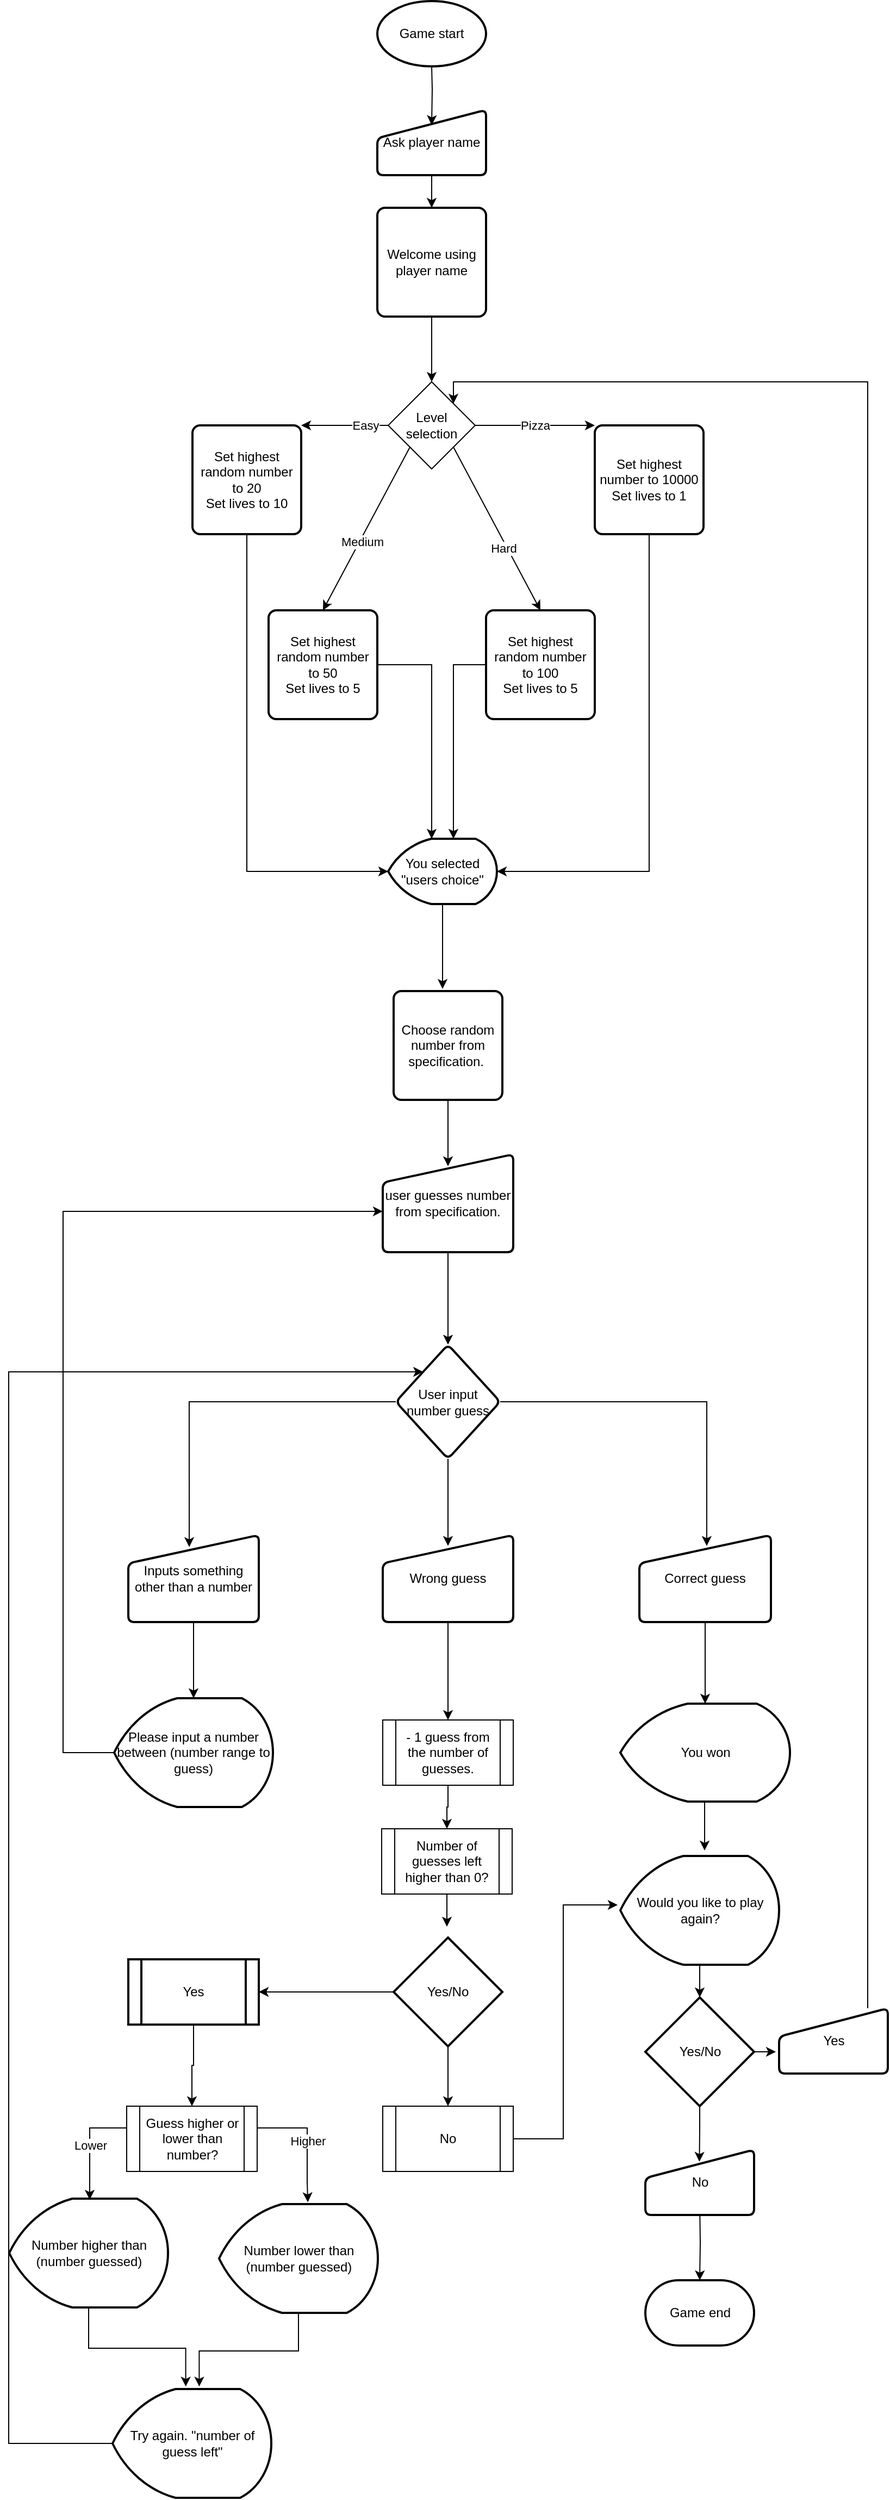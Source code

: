 <mxfile version="21.5.0" type="github">
  <diagram id="C5RBs43oDa-KdzZeNtuy" name="Page-1">
    <mxGraphModel dx="1366" dy="728" grid="1" gridSize="10" guides="1" tooltips="1" connect="1" arrows="1" fold="1" page="1" pageScale="1" pageWidth="827" pageHeight="1169" math="0" shadow="0">
      <root>
        <mxCell id="WIyWlLk6GJQsqaUBKTNV-0" />
        <mxCell id="WIyWlLk6GJQsqaUBKTNV-1" parent="WIyWlLk6GJQsqaUBKTNV-0" />
        <mxCell id="ytRLz0EtF9h6s9q6uNTN-12" value="Level selection" style="rhombus;whiteSpace=wrap;html=1;" parent="WIyWlLk6GJQsqaUBKTNV-1" vertex="1">
          <mxGeometry x="359" y="380" width="80" height="80" as="geometry" />
        </mxCell>
        <mxCell id="ytRLz0EtF9h6s9q6uNTN-19" value="" style="endArrow=classic;html=1;rounded=0;entryX=0.5;entryY=0;entryDx=0;entryDy=0;exitX=0;exitY=1;exitDx=0;exitDy=0;" parent="WIyWlLk6GJQsqaUBKTNV-1" source="ytRLz0EtF9h6s9q6uNTN-12" edge="1">
          <mxGeometry width="50" height="50" relative="1" as="geometry">
            <mxPoint x="579" y="240" as="sourcePoint" />
            <mxPoint x="299" y="590" as="targetPoint" />
          </mxGeometry>
        </mxCell>
        <mxCell id="ytRLz0EtF9h6s9q6uNTN-27" value="Medium" style="edgeLabel;html=1;align=center;verticalAlign=middle;resizable=0;points=[];" parent="ytRLz0EtF9h6s9q6uNTN-19" vertex="1" connectable="0">
          <mxGeometry x="0.147" y="2" relative="1" as="geometry">
            <mxPoint as="offset" />
          </mxGeometry>
        </mxCell>
        <mxCell id="ytRLz0EtF9h6s9q6uNTN-20" value="Pizza" style="endArrow=classic;html=1;rounded=0;exitX=1;exitY=0.5;exitDx=0;exitDy=0;entryX=0;entryY=0;entryDx=0;entryDy=0;" parent="WIyWlLk6GJQsqaUBKTNV-1" source="ytRLz0EtF9h6s9q6uNTN-12" edge="1" target="YSV1aVPESq65o2m4jmxX-15">
          <mxGeometry width="50" height="50" relative="1" as="geometry">
            <mxPoint x="579" y="240" as="sourcePoint" />
            <mxPoint x="540" y="420" as="targetPoint" />
          </mxGeometry>
        </mxCell>
        <mxCell id="ytRLz0EtF9h6s9q6uNTN-21" value="" style="endArrow=classic;html=1;rounded=0;exitX=0;exitY=0.5;exitDx=0;exitDy=0;entryX=1;entryY=0;entryDx=0;entryDy=0;" parent="WIyWlLk6GJQsqaUBKTNV-1" source="ytRLz0EtF9h6s9q6uNTN-12" target="YSV1aVPESq65o2m4jmxX-12" edge="1">
          <mxGeometry width="50" height="50" relative="1" as="geometry">
            <mxPoint x="579" y="240" as="sourcePoint" />
            <mxPoint x="229" y="415" as="targetPoint" />
          </mxGeometry>
        </mxCell>
        <mxCell id="ytRLz0EtF9h6s9q6uNTN-26" value="Easy" style="edgeLabel;html=1;align=center;verticalAlign=middle;resizable=0;points=[];" parent="ytRLz0EtF9h6s9q6uNTN-21" vertex="1" connectable="0">
          <mxGeometry x="-0.473" relative="1" as="geometry">
            <mxPoint as="offset" />
          </mxGeometry>
        </mxCell>
        <mxCell id="ytRLz0EtF9h6s9q6uNTN-24" value="" style="endArrow=classic;html=1;rounded=0;exitX=1;exitY=1;exitDx=0;exitDy=0;entryX=0.5;entryY=0;entryDx=0;entryDy=0;" parent="WIyWlLk6GJQsqaUBKTNV-1" source="ytRLz0EtF9h6s9q6uNTN-12" edge="1">
          <mxGeometry width="50" height="50" relative="1" as="geometry">
            <mxPoint x="579" y="440" as="sourcePoint" />
            <mxPoint x="499" y="590" as="targetPoint" />
          </mxGeometry>
        </mxCell>
        <mxCell id="ytRLz0EtF9h6s9q6uNTN-25" value="Hard" style="edgeLabel;html=1;align=center;verticalAlign=middle;resizable=0;points=[];" parent="ytRLz0EtF9h6s9q6uNTN-24" vertex="1" connectable="0">
          <mxGeometry x="0.204" y="-4" relative="1" as="geometry">
            <mxPoint x="1" as="offset" />
          </mxGeometry>
        </mxCell>
        <mxCell id="YSV1aVPESq65o2m4jmxX-10" style="edgeStyle=orthogonalEdgeStyle;rounded=0;orthogonalLoop=1;jettySize=auto;html=1;entryX=0.5;entryY=0.233;entryDx=0;entryDy=0;entryPerimeter=0;" parent="WIyWlLk6GJQsqaUBKTNV-1" target="YSV1aVPESq65o2m4jmxX-4" edge="1">
          <mxGeometry relative="1" as="geometry">
            <mxPoint x="399" y="90" as="sourcePoint" />
          </mxGeometry>
        </mxCell>
        <mxCell id="YSV1aVPESq65o2m4jmxX-8" style="edgeStyle=orthogonalEdgeStyle;rounded=0;orthogonalLoop=1;jettySize=auto;html=1;" parent="WIyWlLk6GJQsqaUBKTNV-1" source="YSV1aVPESq65o2m4jmxX-4" target="YSV1aVPESq65o2m4jmxX-7" edge="1">
          <mxGeometry relative="1" as="geometry" />
        </mxCell>
        <mxCell id="YSV1aVPESq65o2m4jmxX-4" value="Ask player name" style="html=1;strokeWidth=2;shape=manualInput;whiteSpace=wrap;rounded=1;size=26;arcSize=11;" parent="WIyWlLk6GJQsqaUBKTNV-1" vertex="1">
          <mxGeometry x="349" y="130" width="100" height="60" as="geometry" />
        </mxCell>
        <mxCell id="YSV1aVPESq65o2m4jmxX-11" style="edgeStyle=orthogonalEdgeStyle;rounded=0;orthogonalLoop=1;jettySize=auto;html=1;entryX=0.5;entryY=0;entryDx=0;entryDy=0;" parent="WIyWlLk6GJQsqaUBKTNV-1" source="YSV1aVPESq65o2m4jmxX-7" target="ytRLz0EtF9h6s9q6uNTN-12" edge="1">
          <mxGeometry relative="1" as="geometry" />
        </mxCell>
        <mxCell id="YSV1aVPESq65o2m4jmxX-7" value="Welcome using player name" style="rounded=1;whiteSpace=wrap;html=1;absoluteArcSize=1;arcSize=14;strokeWidth=2;" parent="WIyWlLk6GJQsqaUBKTNV-1" vertex="1">
          <mxGeometry x="349" y="220" width="100" height="100" as="geometry" />
        </mxCell>
        <mxCell id="YSV1aVPESq65o2m4jmxX-22" style="edgeStyle=orthogonalEdgeStyle;rounded=0;orthogonalLoop=1;jettySize=auto;html=1;entryX=0;entryY=0.5;entryDx=0;entryDy=0;entryPerimeter=0;" parent="WIyWlLk6GJQsqaUBKTNV-1" source="YSV1aVPESq65o2m4jmxX-12" target="YSV1aVPESq65o2m4jmxX-18" edge="1">
          <mxGeometry relative="1" as="geometry">
            <Array as="points">
              <mxPoint x="229" y="830" />
            </Array>
          </mxGeometry>
        </mxCell>
        <mxCell id="YSV1aVPESq65o2m4jmxX-12" value="Set highest random number to 20&lt;br style=&quot;border-color: var(--border-color);&quot;&gt;Set lives to 10" style="rounded=1;whiteSpace=wrap;html=1;absoluteArcSize=1;arcSize=14;strokeWidth=2;" parent="WIyWlLk6GJQsqaUBKTNV-1" vertex="1">
          <mxGeometry x="179" y="420" width="100" height="100" as="geometry" />
        </mxCell>
        <mxCell id="YSV1aVPESq65o2m4jmxX-21" style="edgeStyle=orthogonalEdgeStyle;rounded=0;orthogonalLoop=1;jettySize=auto;html=1;entryX=0.6;entryY=0;entryDx=0;entryDy=0;entryPerimeter=0;" parent="WIyWlLk6GJQsqaUBKTNV-1" source="YSV1aVPESq65o2m4jmxX-13" target="YSV1aVPESq65o2m4jmxX-18" edge="1">
          <mxGeometry relative="1" as="geometry">
            <mxPoint x="419" y="790" as="targetPoint" />
            <Array as="points">
              <mxPoint x="419" y="640" />
            </Array>
          </mxGeometry>
        </mxCell>
        <mxCell id="YSV1aVPESq65o2m4jmxX-13" value="Set highest random number to 100&lt;br style=&quot;border-color: var(--border-color);&quot;&gt;Set lives to 5" style="rounded=1;whiteSpace=wrap;html=1;absoluteArcSize=1;arcSize=14;strokeWidth=2;" parent="WIyWlLk6GJQsqaUBKTNV-1" vertex="1">
          <mxGeometry x="449" y="590" width="100" height="100" as="geometry" />
        </mxCell>
        <mxCell id="YSV1aVPESq65o2m4jmxX-19" style="edgeStyle=orthogonalEdgeStyle;rounded=0;orthogonalLoop=1;jettySize=auto;html=1;" parent="WIyWlLk6GJQsqaUBKTNV-1" source="YSV1aVPESq65o2m4jmxX-14" target="YSV1aVPESq65o2m4jmxX-18" edge="1">
          <mxGeometry relative="1" as="geometry">
            <Array as="points">
              <mxPoint x="399" y="640" />
            </Array>
          </mxGeometry>
        </mxCell>
        <mxCell id="YSV1aVPESq65o2m4jmxX-14" value="Set highest random number to 50&lt;br style=&quot;border-color: var(--border-color);&quot;&gt;Set lives to 5" style="rounded=1;whiteSpace=wrap;html=1;absoluteArcSize=1;arcSize=14;strokeWidth=2;" parent="WIyWlLk6GJQsqaUBKTNV-1" vertex="1">
          <mxGeometry x="249" y="590" width="100" height="100" as="geometry" />
        </mxCell>
        <mxCell id="YSV1aVPESq65o2m4jmxX-23" style="edgeStyle=orthogonalEdgeStyle;rounded=0;orthogonalLoop=1;jettySize=auto;html=1;entryX=1;entryY=0.5;entryDx=0;entryDy=0;entryPerimeter=0;" parent="WIyWlLk6GJQsqaUBKTNV-1" source="YSV1aVPESq65o2m4jmxX-15" target="YSV1aVPESq65o2m4jmxX-18" edge="1">
          <mxGeometry relative="1" as="geometry">
            <Array as="points">
              <mxPoint x="599" y="830" />
            </Array>
          </mxGeometry>
        </mxCell>
        <mxCell id="YSV1aVPESq65o2m4jmxX-15" value="Set highest number to 10000&lt;br style=&quot;border-color: var(--border-color);&quot;&gt;Set lives to 1" style="rounded=1;whiteSpace=wrap;html=1;absoluteArcSize=1;arcSize=14;strokeWidth=2;" parent="WIyWlLk6GJQsqaUBKTNV-1" vertex="1">
          <mxGeometry x="549" y="420" width="100" height="100" as="geometry" />
        </mxCell>
        <mxCell id="YSV1aVPESq65o2m4jmxX-29" style="edgeStyle=orthogonalEdgeStyle;rounded=0;orthogonalLoop=1;jettySize=auto;html=1;" parent="WIyWlLk6GJQsqaUBKTNV-1" source="YSV1aVPESq65o2m4jmxX-18" edge="1">
          <mxGeometry relative="1" as="geometry">
            <mxPoint x="409" y="938" as="targetPoint" />
            <Array as="points">
              <mxPoint x="409" y="938" />
            </Array>
          </mxGeometry>
        </mxCell>
        <mxCell id="YSV1aVPESq65o2m4jmxX-18" value="You selected &quot;users choice&quot;" style="strokeWidth=2;html=1;shape=mxgraph.flowchart.display;whiteSpace=wrap;" parent="WIyWlLk6GJQsqaUBKTNV-1" vertex="1">
          <mxGeometry x="359" y="800" width="100" height="60" as="geometry" />
        </mxCell>
        <mxCell id="2p41S9lIPjauIQtiq56D-0" style="edgeStyle=orthogonalEdgeStyle;rounded=0;orthogonalLoop=1;jettySize=auto;html=1;entryX=0.5;entryY=0.122;entryDx=0;entryDy=0;entryPerimeter=0;" edge="1" parent="WIyWlLk6GJQsqaUBKTNV-1" source="YSV1aVPESq65o2m4jmxX-27" target="YSV1aVPESq65o2m4jmxX-30">
          <mxGeometry relative="1" as="geometry">
            <mxPoint x="414" y="1090" as="targetPoint" />
          </mxGeometry>
        </mxCell>
        <mxCell id="YSV1aVPESq65o2m4jmxX-27" value="Choose random number from specification.&amp;nbsp;" style="rounded=1;whiteSpace=wrap;html=1;absoluteArcSize=1;arcSize=14;strokeWidth=2;" parent="WIyWlLk6GJQsqaUBKTNV-1" vertex="1">
          <mxGeometry x="364" y="940" width="100" height="100" as="geometry" />
        </mxCell>
        <mxCell id="2p41S9lIPjauIQtiq56D-2" value="" style="edgeStyle=orthogonalEdgeStyle;rounded=0;orthogonalLoop=1;jettySize=auto;html=1;" edge="1" parent="WIyWlLk6GJQsqaUBKTNV-1" source="YSV1aVPESq65o2m4jmxX-30" target="2p41S9lIPjauIQtiq56D-1">
          <mxGeometry relative="1" as="geometry" />
        </mxCell>
        <mxCell id="YSV1aVPESq65o2m4jmxX-30" value="user guesses number from specification." style="html=1;strokeWidth=2;shape=manualInput;whiteSpace=wrap;rounded=1;size=26;arcSize=11;" parent="WIyWlLk6GJQsqaUBKTNV-1" vertex="1">
          <mxGeometry x="354" y="1090" width="120" height="90" as="geometry" />
        </mxCell>
        <mxCell id="2p41S9lIPjauIQtiq56D-7" style="edgeStyle=orthogonalEdgeStyle;rounded=0;orthogonalLoop=1;jettySize=auto;html=1;entryX=0.467;entryY=0.138;entryDx=0;entryDy=0;entryPerimeter=0;" edge="1" parent="WIyWlLk6GJQsqaUBKTNV-1" source="2p41S9lIPjauIQtiq56D-1" target="2p41S9lIPjauIQtiq56D-6">
          <mxGeometry relative="1" as="geometry" />
        </mxCell>
        <mxCell id="2p41S9lIPjauIQtiq56D-8" style="edgeStyle=orthogonalEdgeStyle;rounded=0;orthogonalLoop=1;jettySize=auto;html=1;entryX=0.512;entryY=0.125;entryDx=0;entryDy=0;entryPerimeter=0;" edge="1" parent="WIyWlLk6GJQsqaUBKTNV-1" source="2p41S9lIPjauIQtiq56D-1" target="2p41S9lIPjauIQtiq56D-4">
          <mxGeometry relative="1" as="geometry" />
        </mxCell>
        <mxCell id="2p41S9lIPjauIQtiq56D-9" style="edgeStyle=orthogonalEdgeStyle;rounded=0;orthogonalLoop=1;jettySize=auto;html=1;entryX=0.5;entryY=0.125;entryDx=0;entryDy=0;entryPerimeter=0;" edge="1" parent="WIyWlLk6GJQsqaUBKTNV-1" source="2p41S9lIPjauIQtiq56D-1" target="2p41S9lIPjauIQtiq56D-5">
          <mxGeometry relative="1" as="geometry" />
        </mxCell>
        <mxCell id="2p41S9lIPjauIQtiq56D-1" value="User input number guess" style="rhombus;whiteSpace=wrap;html=1;strokeWidth=2;rounded=1;arcSize=11;" vertex="1" parent="WIyWlLk6GJQsqaUBKTNV-1">
          <mxGeometry x="366" y="1265" width="96" height="105" as="geometry" />
        </mxCell>
        <mxCell id="2p41S9lIPjauIQtiq56D-61" value="" style="edgeStyle=orthogonalEdgeStyle;rounded=0;orthogonalLoop=1;jettySize=auto;html=1;" edge="1" parent="WIyWlLk6GJQsqaUBKTNV-1" source="2p41S9lIPjauIQtiq56D-4" target="2p41S9lIPjauIQtiq56D-60">
          <mxGeometry relative="1" as="geometry" />
        </mxCell>
        <mxCell id="2p41S9lIPjauIQtiq56D-4" value="Correct guess" style="html=1;strokeWidth=2;shape=manualInput;whiteSpace=wrap;rounded=1;size=26;arcSize=11;" vertex="1" parent="WIyWlLk6GJQsqaUBKTNV-1">
          <mxGeometry x="590" y="1440" width="121" height="80" as="geometry" />
        </mxCell>
        <mxCell id="2p41S9lIPjauIQtiq56D-51" value="" style="edgeStyle=orthogonalEdgeStyle;rounded=0;orthogonalLoop=1;jettySize=auto;html=1;" edge="1" parent="WIyWlLk6GJQsqaUBKTNV-1" source="2p41S9lIPjauIQtiq56D-5" target="2p41S9lIPjauIQtiq56D-10">
          <mxGeometry relative="1" as="geometry" />
        </mxCell>
        <mxCell id="2p41S9lIPjauIQtiq56D-5" value="Wrong guess" style="html=1;strokeWidth=2;shape=manualInput;whiteSpace=wrap;rounded=1;size=26;arcSize=11;" vertex="1" parent="WIyWlLk6GJQsqaUBKTNV-1">
          <mxGeometry x="354" y="1440" width="120" height="80" as="geometry" />
        </mxCell>
        <mxCell id="2p41S9lIPjauIQtiq56D-32" style="edgeStyle=orthogonalEdgeStyle;rounded=0;orthogonalLoop=1;jettySize=auto;html=1;entryX=0.5;entryY=0;entryDx=0;entryDy=0;entryPerimeter=0;" edge="1" parent="WIyWlLk6GJQsqaUBKTNV-1" source="2p41S9lIPjauIQtiq56D-6" target="2p41S9lIPjauIQtiq56D-31">
          <mxGeometry relative="1" as="geometry" />
        </mxCell>
        <mxCell id="2p41S9lIPjauIQtiq56D-6" value="Inputs something other than a number" style="html=1;strokeWidth=2;shape=manualInput;whiteSpace=wrap;rounded=1;size=26;arcSize=11;" vertex="1" parent="WIyWlLk6GJQsqaUBKTNV-1">
          <mxGeometry x="120" y="1440" width="120" height="80" as="geometry" />
        </mxCell>
        <mxCell id="2p41S9lIPjauIQtiq56D-54" value="" style="edgeStyle=orthogonalEdgeStyle;rounded=0;orthogonalLoop=1;jettySize=auto;html=1;entryX=0.5;entryY=0;entryDx=0;entryDy=0;" edge="1" parent="WIyWlLk6GJQsqaUBKTNV-1" source="2p41S9lIPjauIQtiq56D-10" target="2p41S9lIPjauIQtiq56D-53">
          <mxGeometry relative="1" as="geometry">
            <mxPoint x="413" y="1700" as="targetPoint" />
          </mxGeometry>
        </mxCell>
        <mxCell id="2p41S9lIPjauIQtiq56D-10" value="- 1 guess from the number of guesses." style="shape=process;whiteSpace=wrap;html=1;backgroundOutline=1;" vertex="1" parent="WIyWlLk6GJQsqaUBKTNV-1">
          <mxGeometry x="354" y="1610" width="120" height="60" as="geometry" />
        </mxCell>
        <mxCell id="2p41S9lIPjauIQtiq56D-77" style="edgeStyle=orthogonalEdgeStyle;rounded=0;orthogonalLoop=1;jettySize=auto;html=1;" edge="1" parent="WIyWlLk6GJQsqaUBKTNV-1" source="2p41S9lIPjauIQtiq56D-11" target="2p41S9lIPjauIQtiq56D-1">
          <mxGeometry relative="1" as="geometry">
            <mxPoint x="30" y="1310" as="targetPoint" />
            <Array as="points">
              <mxPoint x="10" y="2275" />
              <mxPoint x="10" y="1290" />
            </Array>
          </mxGeometry>
        </mxCell>
        <mxCell id="2p41S9lIPjauIQtiq56D-11" value="Try again. &quot;number of guess left&quot;" style="strokeWidth=2;html=1;shape=mxgraph.flowchart.display;whiteSpace=wrap;" vertex="1" parent="WIyWlLk6GJQsqaUBKTNV-1">
          <mxGeometry x="105.5" y="2225" width="146" height="100" as="geometry" />
        </mxCell>
        <mxCell id="2p41S9lIPjauIQtiq56D-23" value="Lower" style="edgeStyle=orthogonalEdgeStyle;rounded=0;orthogonalLoop=1;jettySize=auto;html=1;" edge="1" parent="WIyWlLk6GJQsqaUBKTNV-1" source="2p41S9lIPjauIQtiq56D-14">
          <mxGeometry relative="1" as="geometry">
            <mxPoint x="84.5" y="2051" as="targetPoint" />
            <Array as="points">
              <mxPoint x="84.5" y="1985" />
              <mxPoint x="84.5" y="2051" />
            </Array>
          </mxGeometry>
        </mxCell>
        <mxCell id="2p41S9lIPjauIQtiq56D-25" value="Higher" style="edgeStyle=orthogonalEdgeStyle;rounded=0;orthogonalLoop=1;jettySize=auto;html=1;entryX=0.559;entryY=-0.018;entryDx=0;entryDy=0;entryPerimeter=0;" edge="1" parent="WIyWlLk6GJQsqaUBKTNV-1" source="2p41S9lIPjauIQtiq56D-14" target="2p41S9lIPjauIQtiq56D-21">
          <mxGeometry relative="1" as="geometry">
            <Array as="points">
              <mxPoint x="284.5" y="1985" />
              <mxPoint x="284.5" y="2035" />
            </Array>
          </mxGeometry>
        </mxCell>
        <mxCell id="2p41S9lIPjauIQtiq56D-14" value="Guess higher or lower than number?" style="shape=process;whiteSpace=wrap;html=1;backgroundOutline=1;" vertex="1" parent="WIyWlLk6GJQsqaUBKTNV-1">
          <mxGeometry x="118.5" y="1965" width="120" height="60" as="geometry" />
        </mxCell>
        <mxCell id="2p41S9lIPjauIQtiq56D-29" style="edgeStyle=orthogonalEdgeStyle;rounded=0;orthogonalLoop=1;jettySize=auto;html=1;entryX=0.461;entryY=-0.023;entryDx=0;entryDy=0;entryPerimeter=0;exitX=0.5;exitY=1;exitDx=0;exitDy=0;exitPerimeter=0;" edge="1" parent="WIyWlLk6GJQsqaUBKTNV-1" source="2p41S9lIPjauIQtiq56D-20" target="2p41S9lIPjauIQtiq56D-11">
          <mxGeometry relative="1" as="geometry">
            <mxPoint x="86.5" y="2155" as="sourcePoint" />
          </mxGeometry>
        </mxCell>
        <mxCell id="2p41S9lIPjauIQtiq56D-20" value="Number higher than (number guessed)" style="strokeWidth=2;html=1;shape=mxgraph.flowchart.display;whiteSpace=wrap;" vertex="1" parent="WIyWlLk6GJQsqaUBKTNV-1">
          <mxGeometry x="10.5" y="2050" width="146" height="100" as="geometry" />
        </mxCell>
        <mxCell id="2p41S9lIPjauIQtiq56D-28" style="edgeStyle=orthogonalEdgeStyle;rounded=0;orthogonalLoop=1;jettySize=auto;html=1;entryX=0.546;entryY=-0.023;entryDx=0;entryDy=0;entryPerimeter=0;" edge="1" parent="WIyWlLk6GJQsqaUBKTNV-1" source="2p41S9lIPjauIQtiq56D-21" target="2p41S9lIPjauIQtiq56D-11">
          <mxGeometry relative="1" as="geometry" />
        </mxCell>
        <mxCell id="2p41S9lIPjauIQtiq56D-21" value="Number lower than (number guessed)" style="strokeWidth=2;html=1;shape=mxgraph.flowchart.display;whiteSpace=wrap;" vertex="1" parent="WIyWlLk6GJQsqaUBKTNV-1">
          <mxGeometry x="203.5" y="2055" width="146" height="100" as="geometry" />
        </mxCell>
        <mxCell id="2p41S9lIPjauIQtiq56D-33" style="edgeStyle=orthogonalEdgeStyle;rounded=0;orthogonalLoop=1;jettySize=auto;html=1;entryX=0;entryY=0.583;entryDx=0;entryDy=0;entryPerimeter=0;" edge="1" parent="WIyWlLk6GJQsqaUBKTNV-1" source="2p41S9lIPjauIQtiq56D-31" target="YSV1aVPESq65o2m4jmxX-30">
          <mxGeometry relative="1" as="geometry">
            <Array as="points">
              <mxPoint x="60" y="1640" />
              <mxPoint x="60" y="1142" />
            </Array>
          </mxGeometry>
        </mxCell>
        <mxCell id="2p41S9lIPjauIQtiq56D-31" value="Please input a number between (number range to guess)" style="strokeWidth=2;html=1;shape=mxgraph.flowchart.display;whiteSpace=wrap;" vertex="1" parent="WIyWlLk6GJQsqaUBKTNV-1">
          <mxGeometry x="107" y="1590" width="146" height="100" as="geometry" />
        </mxCell>
        <mxCell id="2p41S9lIPjauIQtiq56D-37" value="" style="edgeStyle=orthogonalEdgeStyle;rounded=0;orthogonalLoop=1;jettySize=auto;html=1;" edge="1" parent="WIyWlLk6GJQsqaUBKTNV-1" source="2p41S9lIPjauIQtiq56D-34" target="2p41S9lIPjauIQtiq56D-36">
          <mxGeometry relative="1" as="geometry" />
        </mxCell>
        <mxCell id="2p41S9lIPjauIQtiq56D-34" value="Would you like to play again?" style="strokeWidth=2;html=1;shape=mxgraph.flowchart.display;whiteSpace=wrap;" vertex="1" parent="WIyWlLk6GJQsqaUBKTNV-1">
          <mxGeometry x="572.5" y="1735" width="146" height="100" as="geometry" />
        </mxCell>
        <mxCell id="2p41S9lIPjauIQtiq56D-42" style="edgeStyle=orthogonalEdgeStyle;rounded=0;orthogonalLoop=1;jettySize=auto;html=1;entryX=1;entryY=0;entryDx=0;entryDy=0;" edge="1" parent="WIyWlLk6GJQsqaUBKTNV-1" source="2p41S9lIPjauIQtiq56D-43" target="ytRLz0EtF9h6s9q6uNTN-12">
          <mxGeometry relative="1" as="geometry">
            <mxPoint x="800" y="1820" as="sourcePoint" />
            <Array as="points">
              <mxPoint x="800" y="380" />
              <mxPoint x="419" y="380" />
            </Array>
          </mxGeometry>
        </mxCell>
        <mxCell id="2p41S9lIPjauIQtiq56D-44" value="" style="edgeStyle=orthogonalEdgeStyle;rounded=0;orthogonalLoop=1;jettySize=auto;html=1;" edge="1" parent="WIyWlLk6GJQsqaUBKTNV-1" source="2p41S9lIPjauIQtiq56D-36">
          <mxGeometry relative="1" as="geometry">
            <mxPoint x="715" y="1915" as="targetPoint" />
          </mxGeometry>
        </mxCell>
        <mxCell id="2p41S9lIPjauIQtiq56D-50" value="" style="edgeStyle=orthogonalEdgeStyle;rounded=0;orthogonalLoop=1;jettySize=auto;html=1;entryX=0.497;entryY=0.184;entryDx=0;entryDy=0;entryPerimeter=0;" edge="1" parent="WIyWlLk6GJQsqaUBKTNV-1" source="2p41S9lIPjauIQtiq56D-36" target="2p41S9lIPjauIQtiq56D-49">
          <mxGeometry relative="1" as="geometry" />
        </mxCell>
        <mxCell id="2p41S9lIPjauIQtiq56D-36" value="Yes/No" style="strokeWidth=2;html=1;shape=mxgraph.flowchart.decision;whiteSpace=wrap;" vertex="1" parent="WIyWlLk6GJQsqaUBKTNV-1">
          <mxGeometry x="595.5" y="1865" width="100" height="100" as="geometry" />
        </mxCell>
        <mxCell id="2p41S9lIPjauIQtiq56D-39" value="Game end" style="strokeWidth=2;html=1;shape=mxgraph.flowchart.terminator;whiteSpace=wrap;" vertex="1" parent="WIyWlLk6GJQsqaUBKTNV-1">
          <mxGeometry x="595.5" y="2125" width="100" height="60" as="geometry" />
        </mxCell>
        <mxCell id="2p41S9lIPjauIQtiq56D-40" value="Game start" style="strokeWidth=2;html=1;shape=mxgraph.flowchart.start_1;whiteSpace=wrap;" vertex="1" parent="WIyWlLk6GJQsqaUBKTNV-1">
          <mxGeometry x="349" y="30" width="100" height="60" as="geometry" />
        </mxCell>
        <mxCell id="2p41S9lIPjauIQtiq56D-43" value="Yes" style="html=1;strokeWidth=2;shape=manualInput;whiteSpace=wrap;rounded=1;size=26;arcSize=11;" vertex="1" parent="WIyWlLk6GJQsqaUBKTNV-1">
          <mxGeometry x="718.5" y="1875" width="100" height="60" as="geometry" />
        </mxCell>
        <mxCell id="2p41S9lIPjauIQtiq56D-47" style="edgeStyle=orthogonalEdgeStyle;rounded=0;orthogonalLoop=1;jettySize=auto;html=1;entryX=0.5;entryY=0;entryDx=0;entryDy=0;entryPerimeter=0;" edge="1" parent="WIyWlLk6GJQsqaUBKTNV-1" target="2p41S9lIPjauIQtiq56D-39">
          <mxGeometry relative="1" as="geometry">
            <mxPoint x="645.5" y="2055" as="sourcePoint" />
          </mxGeometry>
        </mxCell>
        <mxCell id="2p41S9lIPjauIQtiq56D-49" value="No" style="html=1;strokeWidth=2;shape=manualInput;whiteSpace=wrap;rounded=1;size=26;arcSize=11;" vertex="1" parent="WIyWlLk6GJQsqaUBKTNV-1">
          <mxGeometry x="595.5" y="2005" width="100" height="60" as="geometry" />
        </mxCell>
        <mxCell id="2p41S9lIPjauIQtiq56D-56" style="edgeStyle=orthogonalEdgeStyle;rounded=0;orthogonalLoop=1;jettySize=auto;html=1;" edge="1" parent="WIyWlLk6GJQsqaUBKTNV-1" source="2p41S9lIPjauIQtiq56D-53">
          <mxGeometry relative="1" as="geometry">
            <mxPoint x="413" y="1800" as="targetPoint" />
          </mxGeometry>
        </mxCell>
        <mxCell id="2p41S9lIPjauIQtiq56D-53" value="Number of guesses left higher than 0?" style="shape=process;whiteSpace=wrap;html=1;backgroundOutline=1;" vertex="1" parent="WIyWlLk6GJQsqaUBKTNV-1">
          <mxGeometry x="353" y="1710" width="120" height="60" as="geometry" />
        </mxCell>
        <mxCell id="2p41S9lIPjauIQtiq56D-64" style="edgeStyle=orthogonalEdgeStyle;rounded=0;orthogonalLoop=1;jettySize=auto;html=1;" edge="1" parent="WIyWlLk6GJQsqaUBKTNV-1" source="2p41S9lIPjauIQtiq56D-60">
          <mxGeometry relative="1" as="geometry">
            <mxPoint x="650" y="1730" as="targetPoint" />
          </mxGeometry>
        </mxCell>
        <mxCell id="2p41S9lIPjauIQtiq56D-60" value="You won" style="strokeWidth=2;html=1;shape=mxgraph.flowchart.display;whiteSpace=wrap;" vertex="1" parent="WIyWlLk6GJQsqaUBKTNV-1">
          <mxGeometry x="572.5" y="1595" width="156" height="90" as="geometry" />
        </mxCell>
        <mxCell id="2p41S9lIPjauIQtiq56D-71" value="" style="edgeStyle=orthogonalEdgeStyle;rounded=0;orthogonalLoop=1;jettySize=auto;html=1;" edge="1" parent="WIyWlLk6GJQsqaUBKTNV-1" source="2p41S9lIPjauIQtiq56D-69" target="2p41S9lIPjauIQtiq56D-70">
          <mxGeometry relative="1" as="geometry" />
        </mxCell>
        <mxCell id="2p41S9lIPjauIQtiq56D-74" value="" style="edgeStyle=orthogonalEdgeStyle;rounded=0;orthogonalLoop=1;jettySize=auto;html=1;" edge="1" parent="WIyWlLk6GJQsqaUBKTNV-1" source="2p41S9lIPjauIQtiq56D-69" target="2p41S9lIPjauIQtiq56D-73">
          <mxGeometry relative="1" as="geometry" />
        </mxCell>
        <mxCell id="2p41S9lIPjauIQtiq56D-69" value="Yes/No" style="strokeWidth=2;html=1;shape=mxgraph.flowchart.decision;whiteSpace=wrap;" vertex="1" parent="WIyWlLk6GJQsqaUBKTNV-1">
          <mxGeometry x="364" y="1810" width="100" height="100" as="geometry" />
        </mxCell>
        <mxCell id="2p41S9lIPjauIQtiq56D-72" style="edgeStyle=orthogonalEdgeStyle;rounded=0;orthogonalLoop=1;jettySize=auto;html=1;" edge="1" parent="WIyWlLk6GJQsqaUBKTNV-1" source="2p41S9lIPjauIQtiq56D-70">
          <mxGeometry relative="1" as="geometry">
            <mxPoint x="570" y="1780" as="targetPoint" />
            <Array as="points">
              <mxPoint x="520" y="1995" />
              <mxPoint x="520" y="1780" />
            </Array>
          </mxGeometry>
        </mxCell>
        <mxCell id="2p41S9lIPjauIQtiq56D-70" value="No" style="shape=process;whiteSpace=wrap;html=1;backgroundOutline=1;" vertex="1" parent="WIyWlLk6GJQsqaUBKTNV-1">
          <mxGeometry x="354" y="1965" width="120" height="60" as="geometry" />
        </mxCell>
        <mxCell id="2p41S9lIPjauIQtiq56D-76" value="" style="edgeStyle=orthogonalEdgeStyle;rounded=0;orthogonalLoop=1;jettySize=auto;html=1;" edge="1" parent="WIyWlLk6GJQsqaUBKTNV-1" source="2p41S9lIPjauIQtiq56D-73" target="2p41S9lIPjauIQtiq56D-14">
          <mxGeometry relative="1" as="geometry" />
        </mxCell>
        <mxCell id="2p41S9lIPjauIQtiq56D-73" value="Yes" style="shape=process;whiteSpace=wrap;html=1;backgroundOutline=1;strokeWidth=2;" vertex="1" parent="WIyWlLk6GJQsqaUBKTNV-1">
          <mxGeometry x="120" y="1830" width="120" height="60" as="geometry" />
        </mxCell>
      </root>
    </mxGraphModel>
  </diagram>
</mxfile>
